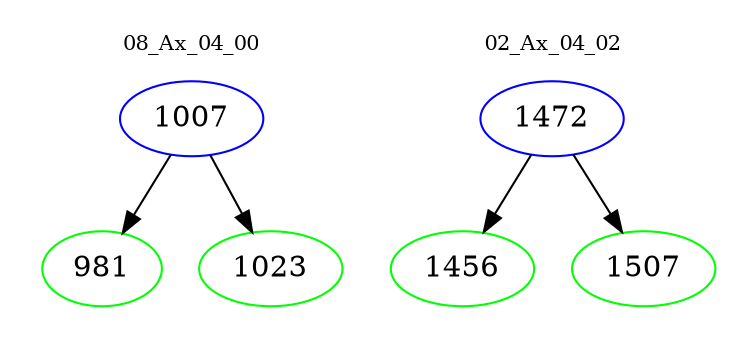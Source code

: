 digraph{
subgraph cluster_0 {
color = white
label = "08_Ax_04_00";
fontsize=10;
T0_1007 [label="1007", color="blue"]
T0_1007 -> T0_981 [color="black"]
T0_981 [label="981", color="green"]
T0_1007 -> T0_1023 [color="black"]
T0_1023 [label="1023", color="green"]
}
subgraph cluster_1 {
color = white
label = "02_Ax_04_02";
fontsize=10;
T1_1472 [label="1472", color="blue"]
T1_1472 -> T1_1456 [color="black"]
T1_1456 [label="1456", color="green"]
T1_1472 -> T1_1507 [color="black"]
T1_1507 [label="1507", color="green"]
}
}
